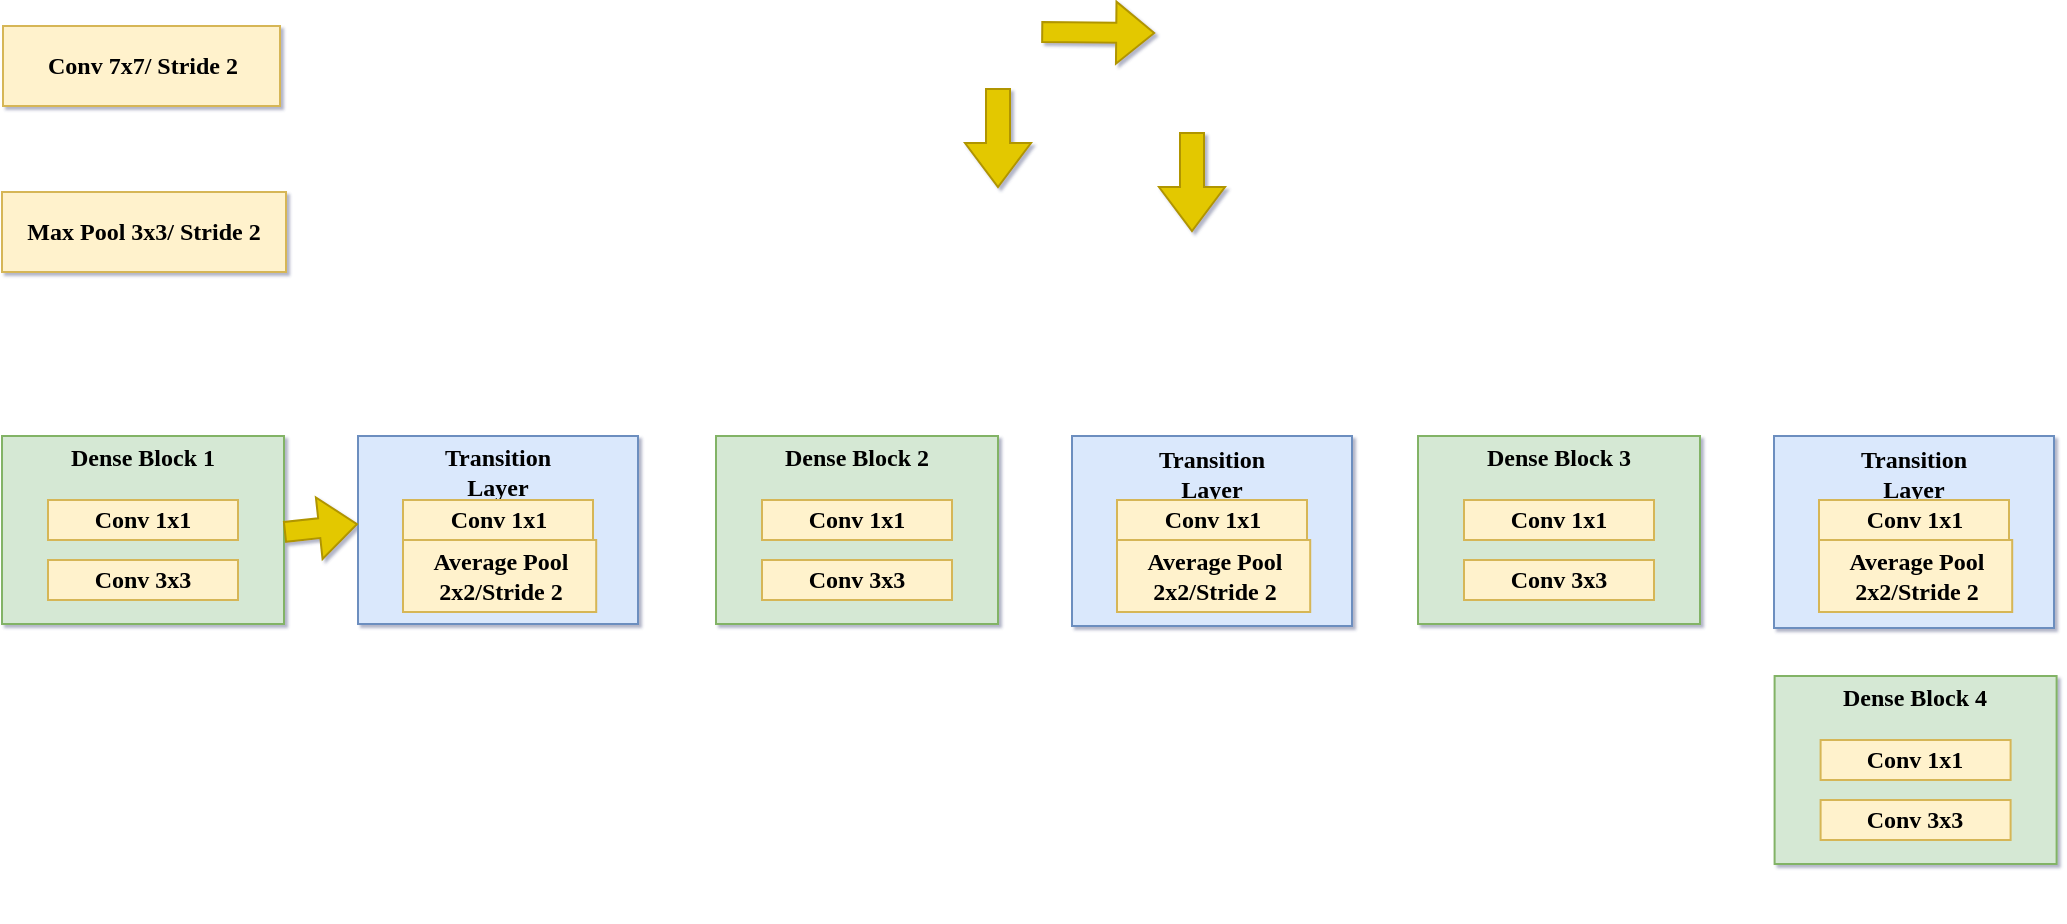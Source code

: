<mxfile version="20.0.1" type="github">
  <diagram id="lazU5OvHfyAV0OO9t7CG" name="Page-1">
    <mxGraphModel dx="2522" dy="772" grid="0" gridSize="10" guides="1" tooltips="1" connect="1" arrows="1" fold="1" page="1" pageScale="1" pageWidth="1100" pageHeight="850" math="0" shadow="1">
      <root>
        <mxCell id="0" />
        <mxCell id="1" parent="0" />
        <mxCell id="tgbIbMeUaIrSX3RmPcg8-1" value="&lt;div align=&quot;center&quot;&gt;&lt;font face=&quot;Comic Sans MS&quot;&gt;&lt;b&gt;&lt;br&gt;&lt;/b&gt;&lt;/font&gt;&lt;/div&gt;&lt;div align=&quot;center&quot;&gt;&lt;font face=&quot;Comic Sans MS&quot;&gt;&lt;b&gt;&lt;br&gt;&lt;/b&gt;&lt;/font&gt;&lt;/div&gt;&lt;div align=&quot;center&quot;&gt;&lt;font face=&quot;Comic Sans MS&quot;&gt;&lt;b&gt;Dense Block 1&lt;/b&gt;&lt;/font&gt;&lt;/div&gt;&lt;div align=&quot;center&quot;&gt;&lt;font face=&quot;Comic Sans MS&quot;&gt;&lt;b&gt;&lt;br&gt;&lt;/b&gt;&lt;/font&gt;&lt;/div&gt;&lt;div align=&quot;center&quot;&gt;&lt;font face=&quot;Comic Sans MS&quot;&gt;&lt;b&gt;&lt;br&gt;&lt;/b&gt;&lt;/font&gt;&lt;/div&gt;&lt;div align=&quot;center&quot;&gt;&lt;font face=&quot;Comic Sans MS&quot;&gt;&lt;b&gt;&lt;br&gt;&lt;/b&gt;&lt;/font&gt;&lt;/div&gt;&lt;div align=&quot;center&quot;&gt;&lt;font face=&quot;Comic Sans MS&quot;&gt;&lt;b&gt;&lt;br&gt;&lt;/b&gt;&lt;/font&gt;&lt;/div&gt;&lt;div align=&quot;center&quot;&gt;&lt;font face=&quot;Comic Sans MS&quot;&gt;&lt;b&gt;&lt;br&gt;&lt;/b&gt;&lt;/font&gt;&lt;/div&gt;&lt;div align=&quot;center&quot;&gt;&lt;font face=&quot;Comic Sans MS&quot;&gt;&lt;b&gt;&lt;br&gt;&lt;/b&gt;&lt;/font&gt;&lt;/div&gt;&lt;div align=&quot;center&quot;&gt;&lt;font face=&quot;Comic Sans MS&quot;&gt;&lt;b&gt;&lt;br&gt;&lt;/b&gt;&lt;/font&gt;&lt;/div&gt;" style="rounded=0;whiteSpace=wrap;html=1;fillColor=#d5e8d4;strokeColor=#82b366;shadow=0;sketch=0;glass=0;rotation=0;backgroundOutline=1;align=center;" vertex="1" parent="1">
          <mxGeometry x="-68" y="396" width="141" height="94" as="geometry" />
        </mxCell>
        <mxCell id="tgbIbMeUaIrSX3RmPcg8-2" value="&lt;b&gt;&lt;font face=&quot;Comic Sans MS&quot;&gt;Conv 1x1&lt;/font&gt;&lt;/b&gt;" style="rounded=0;whiteSpace=wrap;html=1;fillColor=#fff2cc;strokeColor=#d6b656;" vertex="1" parent="1">
          <mxGeometry x="-45" y="428" width="95" height="20" as="geometry" />
        </mxCell>
        <mxCell id="tgbIbMeUaIrSX3RmPcg8-3" value="&lt;b&gt;&lt;font face=&quot;Comic Sans MS&quot;&gt;Conv 3x3&lt;/font&gt;&lt;/b&gt;" style="rounded=0;whiteSpace=wrap;html=1;fillColor=#fff2cc;strokeColor=#d6b656;" vertex="1" parent="1">
          <mxGeometry x="-45" y="458" width="95" height="20" as="geometry" />
        </mxCell>
        <mxCell id="tgbIbMeUaIrSX3RmPcg8-10" value="&lt;blockquote&gt;&lt;b&gt;&lt;font face=&quot;Comic Sans MS&quot;&gt;Transition Layer&lt;br&gt;&lt;br&gt;&lt;br&gt;&lt;br&gt;&lt;br&gt;&lt;/font&gt;&lt;/b&gt;&lt;/blockquote&gt;" style="rounded=0;whiteSpace=wrap;html=1;fillColor=#dae8fc;strokeColor=#6c8ebf;shadow=0;sketch=0;glass=0;rotation=0;backgroundOutline=1;align=center;" vertex="1" parent="1">
          <mxGeometry x="110" y="396" width="140" height="94" as="geometry" />
        </mxCell>
        <mxCell id="tgbIbMeUaIrSX3RmPcg8-12" value="&lt;b&gt;&lt;font face=&quot;Comic Sans MS&quot;&gt;Average Pool 2x2/Stride 2&lt;/font&gt;&lt;/b&gt;" style="rounded=0;whiteSpace=wrap;html=1;fillColor=#fff2cc;strokeColor=#d6b656;" vertex="1" parent="1">
          <mxGeometry x="132.5" y="448" width="96.6" height="36" as="geometry" />
        </mxCell>
        <mxCell id="tgbIbMeUaIrSX3RmPcg8-19" value="" style="shape=flexArrow;endArrow=classic;html=1;rounded=0;fontFamily=Comic Sans MS;fillColor=#e3c800;strokeColor=#B09500;" edge="1" parent="1">
          <mxGeometry width="50" height="50" relative="1" as="geometry">
            <mxPoint x="73" y="444" as="sourcePoint" />
            <mxPoint x="110" y="440" as="targetPoint" />
          </mxGeometry>
        </mxCell>
        <mxCell id="tgbIbMeUaIrSX3RmPcg8-20" value="" style="shape=flexArrow;endArrow=classic;html=1;rounded=0;fontFamily=Comic Sans MS;fillColor=#e3c800;strokeColor=#B09500;" edge="1" parent="1">
          <mxGeometry width="50" height="50" relative="1" as="geometry">
            <mxPoint x="451.61" y="194" as="sourcePoint" />
            <mxPoint x="508.61" y="194.5" as="targetPoint" />
          </mxGeometry>
        </mxCell>
        <mxCell id="tgbIbMeUaIrSX3RmPcg8-22" value="&lt;b&gt;&lt;font face=&quot;Comic Sans MS&quot;&gt;Max Pool 3x3/ Stride 2&lt;/font&gt;&lt;/b&gt;" style="rounded=0;whiteSpace=wrap;html=1;fillColor=#fff2cc;strokeColor=#d6b656;" vertex="1" parent="1">
          <mxGeometry x="-68" y="274" width="142" height="40" as="geometry" />
        </mxCell>
        <mxCell id="tgbIbMeUaIrSX3RmPcg8-25" value="&lt;b&gt;&lt;font face=&quot;Comic Sans MS&quot;&gt;Conv 7x7/ Stride 2&lt;/font&gt;&lt;/b&gt;" style="rounded=0;whiteSpace=wrap;html=1;fillColor=#fff2cc;strokeColor=#d6b656;" vertex="1" parent="1">
          <mxGeometry x="-67.5" y="191" width="138.5" height="40" as="geometry" />
        </mxCell>
        <mxCell id="tgbIbMeUaIrSX3RmPcg8-27" value="" style="shape=flexArrow;endArrow=classic;html=1;rounded=0;fontFamily=Comic Sans MS;fillColor=#e3c800;strokeColor=#B09500;width=12;endSize=6.98;" edge="1" parent="1">
          <mxGeometry width="50" height="50" relative="1" as="geometry">
            <mxPoint x="430" y="222" as="sourcePoint" />
            <mxPoint x="430" y="272" as="targetPoint" />
          </mxGeometry>
        </mxCell>
        <mxCell id="tgbIbMeUaIrSX3RmPcg8-29" value="" style="shape=flexArrow;endArrow=classic;html=1;rounded=0;fontFamily=Comic Sans MS;fillColor=#e3c800;strokeColor=#B09500;width=12;endSize=6.98;" edge="1" parent="1">
          <mxGeometry width="50" height="50" relative="1" as="geometry">
            <mxPoint x="527" y="244" as="sourcePoint" />
            <mxPoint x="527" y="294" as="targetPoint" />
          </mxGeometry>
        </mxCell>
        <mxCell id="tgbIbMeUaIrSX3RmPcg8-39" value="&lt;b&gt;&lt;font face=&quot;Comic Sans MS&quot;&gt;Conv 1x1&lt;/font&gt;&lt;/b&gt;" style="rounded=0;whiteSpace=wrap;html=1;fillColor=#fff2cc;strokeColor=#d6b656;" vertex="1" parent="1">
          <mxGeometry x="132.5" y="428" width="95" height="20" as="geometry" />
        </mxCell>
        <mxCell id="tgbIbMeUaIrSX3RmPcg8-40" value="&lt;div align=&quot;center&quot;&gt;&lt;font face=&quot;Comic Sans MS&quot;&gt;&lt;b&gt;&lt;br&gt;&lt;/b&gt;&lt;/font&gt;&lt;/div&gt;&lt;div align=&quot;center&quot;&gt;&lt;font face=&quot;Comic Sans MS&quot;&gt;&lt;b&gt;&lt;br&gt;&lt;/b&gt;&lt;/font&gt;&lt;/div&gt;&lt;div align=&quot;center&quot;&gt;&lt;font face=&quot;Comic Sans MS&quot;&gt;&lt;b&gt;Dense Block 2&lt;br&gt;&lt;/b&gt;&lt;/font&gt;&lt;/div&gt;&lt;div align=&quot;center&quot;&gt;&lt;font face=&quot;Comic Sans MS&quot;&gt;&lt;b&gt;&lt;br&gt;&lt;/b&gt;&lt;/font&gt;&lt;/div&gt;&lt;div align=&quot;center&quot;&gt;&lt;font face=&quot;Comic Sans MS&quot;&gt;&lt;b&gt;&lt;br&gt;&lt;/b&gt;&lt;/font&gt;&lt;/div&gt;&lt;div align=&quot;center&quot;&gt;&lt;font face=&quot;Comic Sans MS&quot;&gt;&lt;b&gt;&lt;br&gt;&lt;/b&gt;&lt;/font&gt;&lt;/div&gt;&lt;div align=&quot;center&quot;&gt;&lt;font face=&quot;Comic Sans MS&quot;&gt;&lt;b&gt;&lt;br&gt;&lt;/b&gt;&lt;/font&gt;&lt;/div&gt;&lt;div align=&quot;center&quot;&gt;&lt;font face=&quot;Comic Sans MS&quot;&gt;&lt;b&gt;&lt;br&gt;&lt;/b&gt;&lt;/font&gt;&lt;/div&gt;&lt;div align=&quot;center&quot;&gt;&lt;font face=&quot;Comic Sans MS&quot;&gt;&lt;b&gt;&lt;br&gt;&lt;/b&gt;&lt;/font&gt;&lt;/div&gt;&lt;div align=&quot;center&quot;&gt;&lt;font face=&quot;Comic Sans MS&quot;&gt;&lt;b&gt;&lt;br&gt;&lt;/b&gt;&lt;/font&gt;&lt;/div&gt;" style="rounded=0;whiteSpace=wrap;html=1;fillColor=#d5e8d4;strokeColor=#82b366;shadow=0;sketch=0;glass=0;rotation=0;backgroundOutline=1;align=center;" vertex="1" parent="1">
          <mxGeometry x="289" y="396" width="141" height="94" as="geometry" />
        </mxCell>
        <mxCell id="tgbIbMeUaIrSX3RmPcg8-41" value="&lt;b&gt;&lt;font face=&quot;Comic Sans MS&quot;&gt;Conv 1x1&lt;/font&gt;&lt;/b&gt;" style="rounded=0;whiteSpace=wrap;html=1;fillColor=#fff2cc;strokeColor=#d6b656;" vertex="1" parent="1">
          <mxGeometry x="312" y="428" width="95" height="20" as="geometry" />
        </mxCell>
        <mxCell id="tgbIbMeUaIrSX3RmPcg8-42" value="&lt;b&gt;&lt;font face=&quot;Comic Sans MS&quot;&gt;Conv 3x3&lt;/font&gt;&lt;/b&gt;" style="rounded=0;whiteSpace=wrap;html=1;fillColor=#fff2cc;strokeColor=#d6b656;" vertex="1" parent="1">
          <mxGeometry x="312" y="458" width="95" height="20" as="geometry" />
        </mxCell>
        <mxCell id="tgbIbMeUaIrSX3RmPcg8-43" value="&lt;blockquote&gt;&lt;b&gt;&lt;font face=&quot;Comic Sans MS&quot;&gt;Transition Layer&lt;br&gt;&lt;br&gt;&lt;br&gt;&lt;br&gt;&lt;br&gt;&lt;/font&gt;&lt;/b&gt;&lt;/blockquote&gt;" style="rounded=0;whiteSpace=wrap;html=1;fillColor=#dae8fc;strokeColor=#6c8ebf;shadow=0;sketch=0;glass=0;rotation=0;backgroundOutline=1;align=center;" vertex="1" parent="1">
          <mxGeometry x="467" y="396" width="140" height="95" as="geometry" />
        </mxCell>
        <mxCell id="tgbIbMeUaIrSX3RmPcg8-44" value="&lt;b&gt;&lt;font face=&quot;Comic Sans MS&quot;&gt;Average Pool 2x2/Stride 2&lt;/font&gt;&lt;/b&gt;" style="rounded=0;whiteSpace=wrap;html=1;fillColor=#fff2cc;strokeColor=#d6b656;" vertex="1" parent="1">
          <mxGeometry x="489.5" y="448" width="96.6" height="36" as="geometry" />
        </mxCell>
        <mxCell id="tgbIbMeUaIrSX3RmPcg8-45" value="&lt;b&gt;&lt;font face=&quot;Comic Sans MS&quot;&gt;Conv 1x1&lt;/font&gt;&lt;/b&gt;" style="rounded=0;whiteSpace=wrap;html=1;fillColor=#fff2cc;strokeColor=#d6b656;" vertex="1" parent="1">
          <mxGeometry x="489.5" y="428" width="95" height="20" as="geometry" />
        </mxCell>
        <mxCell id="tgbIbMeUaIrSX3RmPcg8-46" value="&lt;div align=&quot;center&quot;&gt;&lt;font face=&quot;Comic Sans MS&quot;&gt;&lt;b&gt;&lt;br&gt;&lt;/b&gt;&lt;/font&gt;&lt;/div&gt;&lt;div align=&quot;center&quot;&gt;&lt;font face=&quot;Comic Sans MS&quot;&gt;&lt;b&gt;&lt;br&gt;&lt;/b&gt;&lt;/font&gt;&lt;/div&gt;&lt;div align=&quot;center&quot;&gt;&lt;font face=&quot;Comic Sans MS&quot;&gt;&lt;b&gt;Dense Block 3&lt;br&gt;&lt;/b&gt;&lt;/font&gt;&lt;/div&gt;&lt;div align=&quot;center&quot;&gt;&lt;font face=&quot;Comic Sans MS&quot;&gt;&lt;b&gt;&lt;br&gt;&lt;/b&gt;&lt;/font&gt;&lt;/div&gt;&lt;div align=&quot;center&quot;&gt;&lt;font face=&quot;Comic Sans MS&quot;&gt;&lt;b&gt;&lt;br&gt;&lt;/b&gt;&lt;/font&gt;&lt;/div&gt;&lt;div align=&quot;center&quot;&gt;&lt;font face=&quot;Comic Sans MS&quot;&gt;&lt;b&gt;&lt;br&gt;&lt;/b&gt;&lt;/font&gt;&lt;/div&gt;&lt;div align=&quot;center&quot;&gt;&lt;font face=&quot;Comic Sans MS&quot;&gt;&lt;b&gt;&lt;br&gt;&lt;/b&gt;&lt;/font&gt;&lt;/div&gt;&lt;div align=&quot;center&quot;&gt;&lt;font face=&quot;Comic Sans MS&quot;&gt;&lt;b&gt;&lt;br&gt;&lt;/b&gt;&lt;/font&gt;&lt;/div&gt;&lt;div align=&quot;center&quot;&gt;&lt;font face=&quot;Comic Sans MS&quot;&gt;&lt;b&gt;&lt;br&gt;&lt;/b&gt;&lt;/font&gt;&lt;/div&gt;&lt;div align=&quot;center&quot;&gt;&lt;font face=&quot;Comic Sans MS&quot;&gt;&lt;b&gt;&lt;br&gt;&lt;/b&gt;&lt;/font&gt;&lt;/div&gt;" style="rounded=0;whiteSpace=wrap;html=1;fillColor=#d5e8d4;strokeColor=#82b366;shadow=0;sketch=0;glass=0;rotation=0;backgroundOutline=1;align=center;" vertex="1" parent="1">
          <mxGeometry x="640" y="396" width="141" height="94" as="geometry" />
        </mxCell>
        <mxCell id="tgbIbMeUaIrSX3RmPcg8-47" value="&lt;b&gt;&lt;font face=&quot;Comic Sans MS&quot;&gt;Conv 1x1&lt;/font&gt;&lt;/b&gt;" style="rounded=0;whiteSpace=wrap;html=1;fillColor=#fff2cc;strokeColor=#d6b656;" vertex="1" parent="1">
          <mxGeometry x="663" y="428" width="95" height="20" as="geometry" />
        </mxCell>
        <mxCell id="tgbIbMeUaIrSX3RmPcg8-48" value="&lt;b&gt;&lt;font face=&quot;Comic Sans MS&quot;&gt;Conv 3x3&lt;/font&gt;&lt;/b&gt;" style="rounded=0;whiteSpace=wrap;html=1;fillColor=#fff2cc;strokeColor=#d6b656;" vertex="1" parent="1">
          <mxGeometry x="663" y="458" width="95" height="20" as="geometry" />
        </mxCell>
        <mxCell id="tgbIbMeUaIrSX3RmPcg8-49" value="&lt;blockquote&gt;&lt;b&gt;&lt;font face=&quot;Comic Sans MS&quot;&gt;Transition Layer&lt;br&gt;&lt;br&gt;&lt;br&gt;&lt;br&gt;&lt;br&gt;&lt;/font&gt;&lt;/b&gt;&lt;/blockquote&gt;" style="rounded=0;whiteSpace=wrap;html=1;fillColor=#dae8fc;strokeColor=#6c8ebf;shadow=0;sketch=0;glass=0;rotation=0;backgroundOutline=1;align=center;" vertex="1" parent="1">
          <mxGeometry x="818" y="396" width="140" height="96" as="geometry" />
        </mxCell>
        <mxCell id="tgbIbMeUaIrSX3RmPcg8-50" value="&lt;b&gt;&lt;font face=&quot;Comic Sans MS&quot;&gt;Average Pool 2x2/Stride 2&lt;/font&gt;&lt;/b&gt;" style="rounded=0;whiteSpace=wrap;html=1;fillColor=#fff2cc;strokeColor=#d6b656;" vertex="1" parent="1">
          <mxGeometry x="840.5" y="448" width="96.6" height="36" as="geometry" />
        </mxCell>
        <mxCell id="tgbIbMeUaIrSX3RmPcg8-51" value="&lt;b&gt;&lt;font face=&quot;Comic Sans MS&quot;&gt;Conv 1x1&lt;/font&gt;&lt;/b&gt;" style="rounded=0;whiteSpace=wrap;html=1;fillColor=#fff2cc;strokeColor=#d6b656;" vertex="1" parent="1">
          <mxGeometry x="840.5" y="428" width="95" height="20" as="geometry" />
        </mxCell>
        <mxCell id="tgbIbMeUaIrSX3RmPcg8-52" value="&lt;div align=&quot;center&quot;&gt;&lt;font face=&quot;Comic Sans MS&quot;&gt;&lt;b&gt;&lt;br&gt;&lt;/b&gt;&lt;/font&gt;&lt;/div&gt;&lt;div align=&quot;center&quot;&gt;&lt;font face=&quot;Comic Sans MS&quot;&gt;&lt;b&gt;&lt;br&gt;&lt;/b&gt;&lt;/font&gt;&lt;/div&gt;&lt;div align=&quot;center&quot;&gt;&lt;font face=&quot;Comic Sans MS&quot;&gt;&lt;b&gt;Dense Block 4&lt;br&gt;&lt;/b&gt;&lt;/font&gt;&lt;/div&gt;&lt;div align=&quot;center&quot;&gt;&lt;font face=&quot;Comic Sans MS&quot;&gt;&lt;b&gt;&lt;br&gt;&lt;/b&gt;&lt;/font&gt;&lt;/div&gt;&lt;div align=&quot;center&quot;&gt;&lt;font face=&quot;Comic Sans MS&quot;&gt;&lt;b&gt;&lt;br&gt;&lt;/b&gt;&lt;/font&gt;&lt;/div&gt;&lt;div align=&quot;center&quot;&gt;&lt;font face=&quot;Comic Sans MS&quot;&gt;&lt;b&gt;&lt;br&gt;&lt;/b&gt;&lt;/font&gt;&lt;/div&gt;&lt;div align=&quot;center&quot;&gt;&lt;font face=&quot;Comic Sans MS&quot;&gt;&lt;b&gt;&lt;br&gt;&lt;/b&gt;&lt;/font&gt;&lt;/div&gt;&lt;div align=&quot;center&quot;&gt;&lt;font face=&quot;Comic Sans MS&quot;&gt;&lt;b&gt;&lt;br&gt;&lt;/b&gt;&lt;/font&gt;&lt;/div&gt;&lt;div align=&quot;center&quot;&gt;&lt;font face=&quot;Comic Sans MS&quot;&gt;&lt;b&gt;&lt;br&gt;&lt;/b&gt;&lt;/font&gt;&lt;/div&gt;&lt;div align=&quot;center&quot;&gt;&lt;font face=&quot;Comic Sans MS&quot;&gt;&lt;b&gt;&lt;br&gt;&lt;/b&gt;&lt;/font&gt;&lt;/div&gt;" style="rounded=0;whiteSpace=wrap;html=1;fillColor=#d5e8d4;strokeColor=#82b366;shadow=0;sketch=0;glass=0;rotation=0;backgroundOutline=1;align=center;" vertex="1" parent="1">
          <mxGeometry x="818.3" y="516" width="141" height="94" as="geometry" />
        </mxCell>
        <mxCell id="tgbIbMeUaIrSX3RmPcg8-53" value="&lt;b&gt;&lt;font face=&quot;Comic Sans MS&quot;&gt;Conv 1x1&lt;/font&gt;&lt;/b&gt;" style="rounded=0;whiteSpace=wrap;html=1;fillColor=#fff2cc;strokeColor=#d6b656;" vertex="1" parent="1">
          <mxGeometry x="841.3" y="548" width="95" height="20" as="geometry" />
        </mxCell>
        <mxCell id="tgbIbMeUaIrSX3RmPcg8-54" value="&lt;b&gt;&lt;font face=&quot;Comic Sans MS&quot;&gt;Conv 3x3&lt;/font&gt;&lt;/b&gt;" style="rounded=0;whiteSpace=wrap;html=1;fillColor=#fff2cc;strokeColor=#d6b656;" vertex="1" parent="1">
          <mxGeometry x="841.3" y="578" width="95" height="20" as="geometry" />
        </mxCell>
      </root>
    </mxGraphModel>
  </diagram>
</mxfile>
